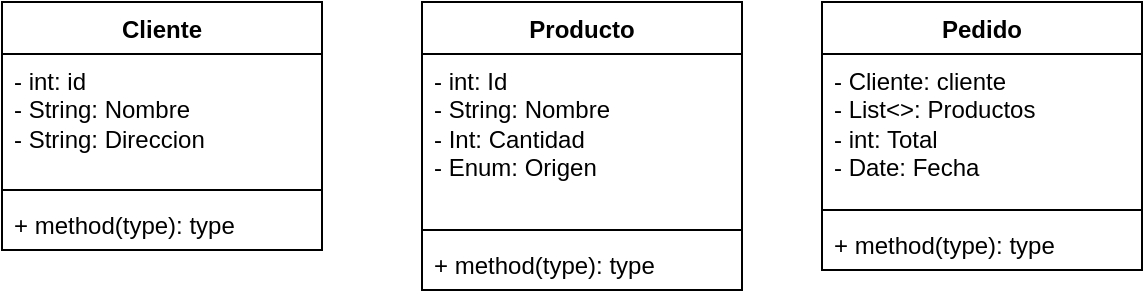 <mxfile version="26.1.1">
  <diagram name="Página-1" id="4Bx6A06MzwlFyRsLMbt5">
    <mxGraphModel dx="1284" dy="1678" grid="1" gridSize="10" guides="1" tooltips="1" connect="1" arrows="1" fold="1" page="1" pageScale="1" pageWidth="827" pageHeight="1169" math="0" shadow="0">
      <root>
        <mxCell id="0" />
        <mxCell id="1" parent="0" />
        <mxCell id="_0JZxzlMK4Hy7dFa50Kv-1" value="Cliente" style="swimlane;fontStyle=1;align=center;verticalAlign=top;childLayout=stackLayout;horizontal=1;startSize=26;horizontalStack=0;resizeParent=1;resizeParentMax=0;resizeLast=0;collapsible=1;marginBottom=0;whiteSpace=wrap;html=1;" parent="1" vertex="1">
          <mxGeometry x="80" y="441" width="160" height="124" as="geometry" />
        </mxCell>
        <mxCell id="_0JZxzlMK4Hy7dFa50Kv-2" value="- int: id&lt;div&gt;- String: Nombre&lt;/div&gt;&lt;div&gt;- String: Direccion&lt;/div&gt;" style="text;strokeColor=none;fillColor=none;align=left;verticalAlign=top;spacingLeft=4;spacingRight=4;overflow=hidden;rotatable=0;points=[[0,0.5],[1,0.5]];portConstraint=eastwest;whiteSpace=wrap;html=1;" parent="_0JZxzlMK4Hy7dFa50Kv-1" vertex="1">
          <mxGeometry y="26" width="160" height="64" as="geometry" />
        </mxCell>
        <mxCell id="_0JZxzlMK4Hy7dFa50Kv-3" value="" style="line;strokeWidth=1;fillColor=none;align=left;verticalAlign=middle;spacingTop=-1;spacingLeft=3;spacingRight=3;rotatable=0;labelPosition=right;points=[];portConstraint=eastwest;strokeColor=inherit;" parent="_0JZxzlMK4Hy7dFa50Kv-1" vertex="1">
          <mxGeometry y="90" width="160" height="8" as="geometry" />
        </mxCell>
        <mxCell id="_0JZxzlMK4Hy7dFa50Kv-4" value="+ method(type): type" style="text;strokeColor=none;fillColor=none;align=left;verticalAlign=top;spacingLeft=4;spacingRight=4;overflow=hidden;rotatable=0;points=[[0,0.5],[1,0.5]];portConstraint=eastwest;whiteSpace=wrap;html=1;" parent="_0JZxzlMK4Hy7dFa50Kv-1" vertex="1">
          <mxGeometry y="98" width="160" height="26" as="geometry" />
        </mxCell>
        <mxCell id="_0JZxzlMK4Hy7dFa50Kv-5" value="Producto" style="swimlane;fontStyle=1;align=center;verticalAlign=top;childLayout=stackLayout;horizontal=1;startSize=26;horizontalStack=0;resizeParent=1;resizeParentMax=0;resizeLast=0;collapsible=1;marginBottom=0;whiteSpace=wrap;html=1;" parent="1" vertex="1">
          <mxGeometry x="290" y="441" width="160" height="144" as="geometry" />
        </mxCell>
        <mxCell id="_0JZxzlMK4Hy7dFa50Kv-6" value="- int: Id&lt;div&gt;- String: Nombre&lt;/div&gt;&lt;div&gt;- Int: Cantidad&lt;/div&gt;&lt;div&gt;- Enum: Origen&lt;/div&gt;" style="text;strokeColor=none;fillColor=none;align=left;verticalAlign=top;spacingLeft=4;spacingRight=4;overflow=hidden;rotatable=0;points=[[0,0.5],[1,0.5]];portConstraint=eastwest;whiteSpace=wrap;html=1;" parent="_0JZxzlMK4Hy7dFa50Kv-5" vertex="1">
          <mxGeometry y="26" width="160" height="84" as="geometry" />
        </mxCell>
        <mxCell id="_0JZxzlMK4Hy7dFa50Kv-7" value="" style="line;strokeWidth=1;fillColor=none;align=left;verticalAlign=middle;spacingTop=-1;spacingLeft=3;spacingRight=3;rotatable=0;labelPosition=right;points=[];portConstraint=eastwest;strokeColor=inherit;" parent="_0JZxzlMK4Hy7dFa50Kv-5" vertex="1">
          <mxGeometry y="110" width="160" height="8" as="geometry" />
        </mxCell>
        <mxCell id="_0JZxzlMK4Hy7dFa50Kv-8" value="+ method(type): type" style="text;strokeColor=none;fillColor=none;align=left;verticalAlign=top;spacingLeft=4;spacingRight=4;overflow=hidden;rotatable=0;points=[[0,0.5],[1,0.5]];portConstraint=eastwest;whiteSpace=wrap;html=1;" parent="_0JZxzlMK4Hy7dFa50Kv-5" vertex="1">
          <mxGeometry y="118" width="160" height="26" as="geometry" />
        </mxCell>
        <mxCell id="_0JZxzlMK4Hy7dFa50Kv-9" value="Pedido" style="swimlane;fontStyle=1;align=center;verticalAlign=top;childLayout=stackLayout;horizontal=1;startSize=26;horizontalStack=0;resizeParent=1;resizeParentMax=0;resizeLast=0;collapsible=1;marginBottom=0;whiteSpace=wrap;html=1;" parent="1" vertex="1">
          <mxGeometry x="490" y="441" width="160" height="134" as="geometry" />
        </mxCell>
        <mxCell id="_0JZxzlMK4Hy7dFa50Kv-10" value="- Cliente: cliente&lt;div&gt;- List&amp;lt;&amp;gt;: Productos&lt;/div&gt;&lt;div&gt;- int: Total&lt;/div&gt;&lt;div&gt;- Date: Fecha&lt;/div&gt;" style="text;strokeColor=none;fillColor=none;align=left;verticalAlign=top;spacingLeft=4;spacingRight=4;overflow=hidden;rotatable=0;points=[[0,0.5],[1,0.5]];portConstraint=eastwest;whiteSpace=wrap;html=1;" parent="_0JZxzlMK4Hy7dFa50Kv-9" vertex="1">
          <mxGeometry y="26" width="160" height="74" as="geometry" />
        </mxCell>
        <mxCell id="_0JZxzlMK4Hy7dFa50Kv-11" value="" style="line;strokeWidth=1;fillColor=none;align=left;verticalAlign=middle;spacingTop=-1;spacingLeft=3;spacingRight=3;rotatable=0;labelPosition=right;points=[];portConstraint=eastwest;strokeColor=inherit;" parent="_0JZxzlMK4Hy7dFa50Kv-9" vertex="1">
          <mxGeometry y="100" width="160" height="8" as="geometry" />
        </mxCell>
        <mxCell id="_0JZxzlMK4Hy7dFa50Kv-12" value="+ method(type): type" style="text;strokeColor=none;fillColor=none;align=left;verticalAlign=top;spacingLeft=4;spacingRight=4;overflow=hidden;rotatable=0;points=[[0,0.5],[1,0.5]];portConstraint=eastwest;whiteSpace=wrap;html=1;" parent="_0JZxzlMK4Hy7dFa50Kv-9" vertex="1">
          <mxGeometry y="108" width="160" height="26" as="geometry" />
        </mxCell>
      </root>
    </mxGraphModel>
  </diagram>
</mxfile>
